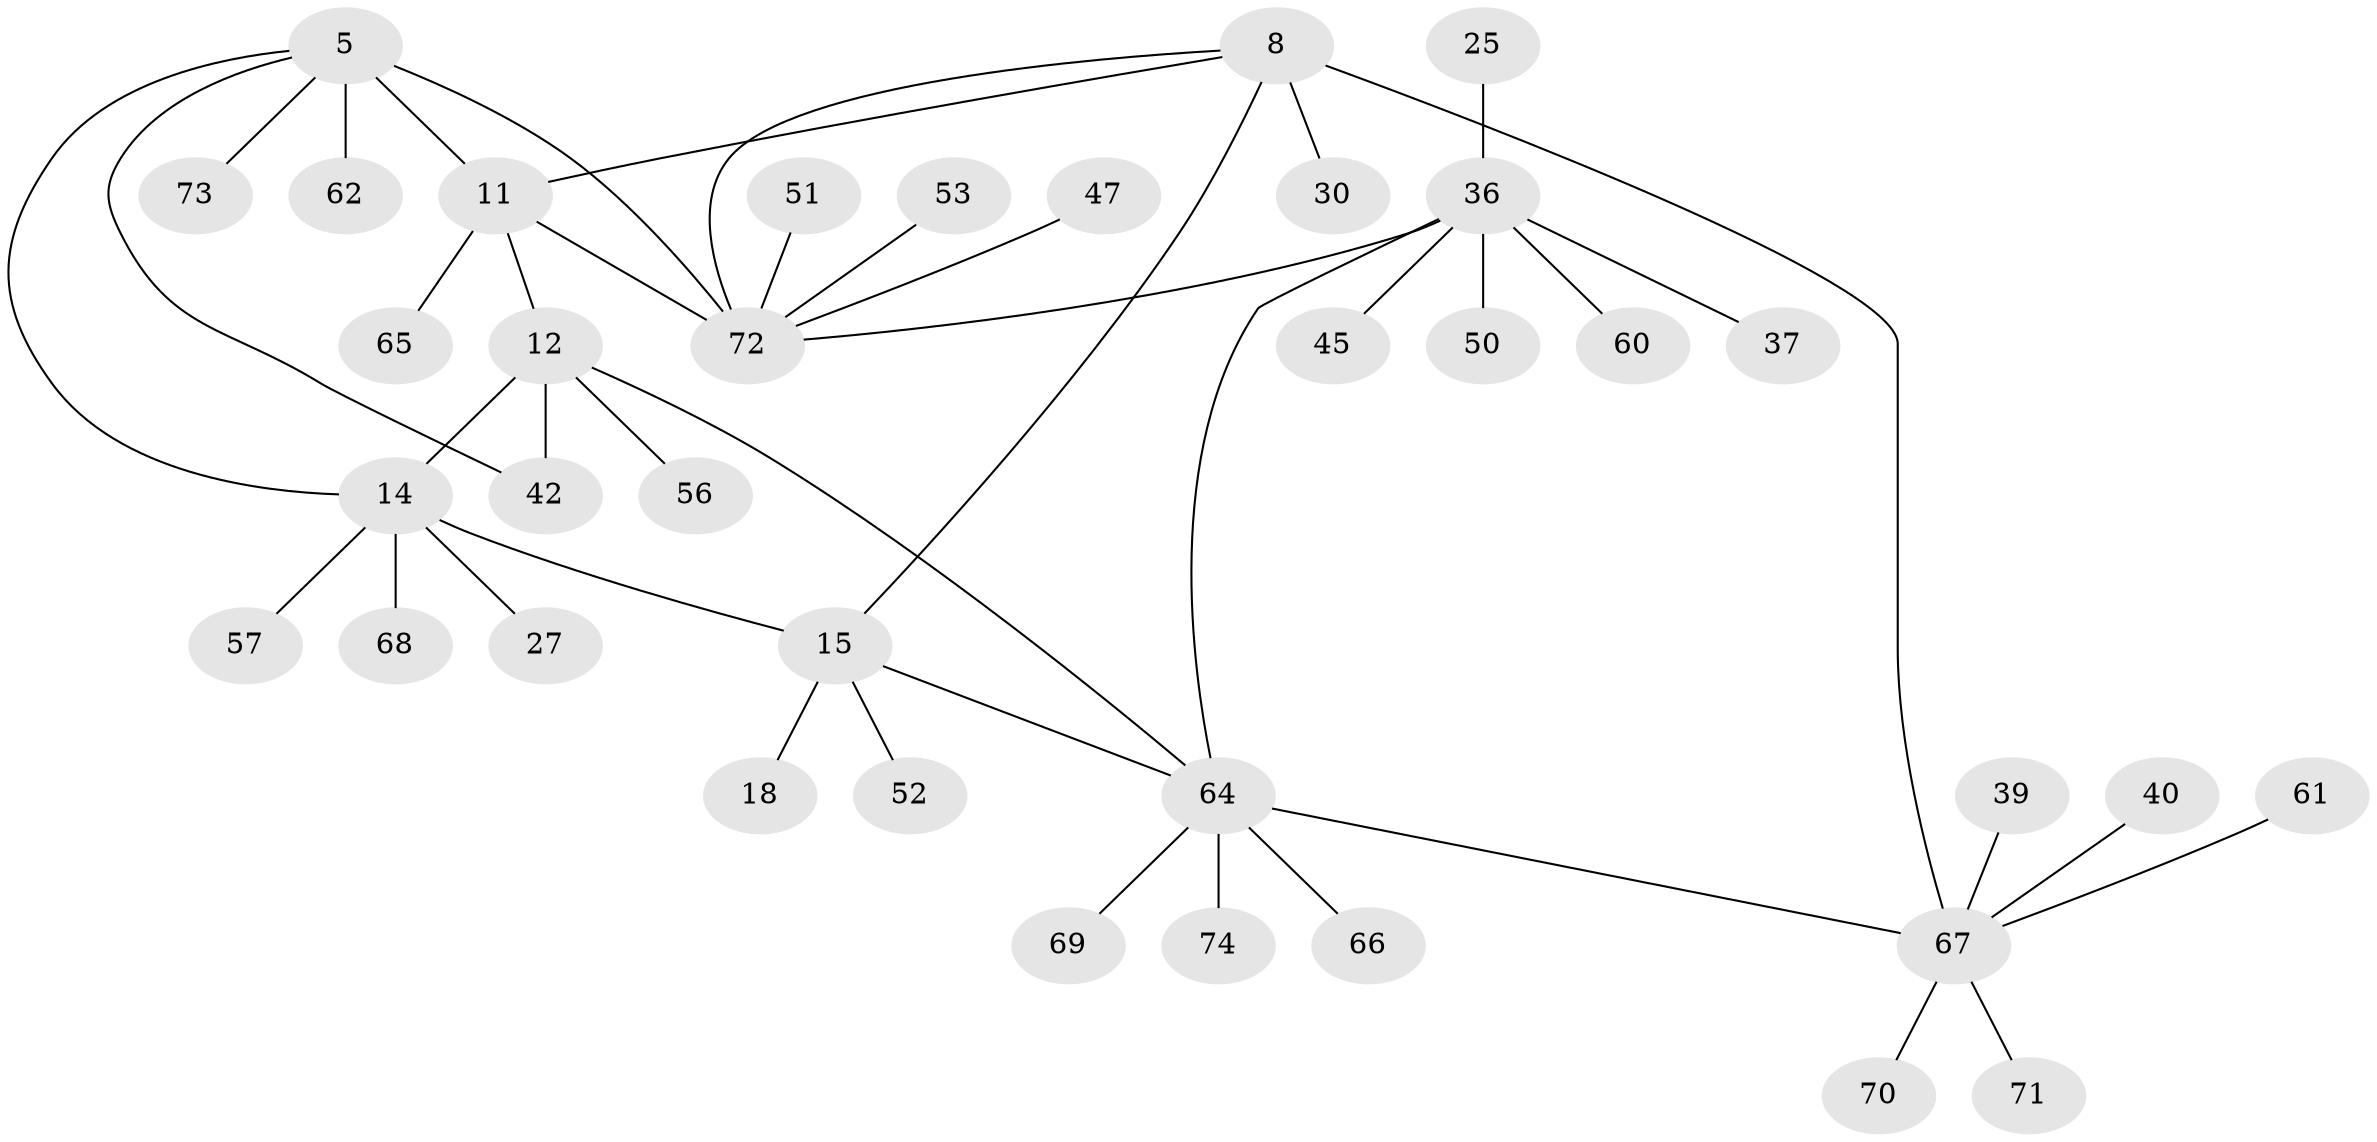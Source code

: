 // original degree distribution, {7: 0.02702702702702703, 5: 0.04054054054054054, 10: 0.013513513513513514, 2: 0.0945945945945946, 9: 0.013513513513513514, 3: 0.05405405405405406, 11: 0.013513513513513514, 4: 0.05405405405405406, 6: 0.05405405405405406, 1: 0.6351351351351351}
// Generated by graph-tools (version 1.1) at 2025/55/03/09/25 04:55:49]
// undirected, 37 vertices, 44 edges
graph export_dot {
graph [start="1"]
  node [color=gray90,style=filled];
  5 [super="+4"];
  8 [super="+7"];
  11 [super="+10"];
  12;
  14 [super="+13"];
  15;
  18;
  25;
  27 [super="+21"];
  30;
  36 [super="+3+23"];
  37;
  39;
  40;
  42 [super="+34"];
  45;
  47;
  50;
  51;
  52 [super="+41"];
  53;
  56;
  57 [super="+46"];
  60 [super="+32"];
  61;
  62 [super="+58"];
  64 [super="+2+20"];
  65;
  66;
  67 [super="+33"];
  68;
  69 [super="+35"];
  70;
  71 [super="+59"];
  72 [super="+22+63+6+48"];
  73;
  74 [super="+31"];
  5 -- 11;
  5 -- 14;
  5 -- 73;
  5 -- 42;
  5 -- 62;
  5 -- 72 [weight=2];
  8 -- 15;
  8 -- 11;
  8 -- 30;
  8 -- 72;
  8 -- 67 [weight=2];
  11 -- 12 [weight=2];
  11 -- 65;
  11 -- 72;
  12 -- 56;
  12 -- 14;
  12 -- 42;
  12 -- 64;
  14 -- 15 [weight=2];
  14 -- 68;
  14 -- 27;
  14 -- 57;
  15 -- 18;
  15 -- 52;
  15 -- 64;
  25 -- 36;
  36 -- 64 [weight=2];
  36 -- 37;
  36 -- 45;
  36 -- 50;
  36 -- 60;
  36 -- 72;
  39 -- 67;
  40 -- 67;
  47 -- 72;
  51 -- 72;
  53 -- 72;
  61 -- 67;
  64 -- 66;
  64 -- 69;
  64 -- 74;
  64 -- 67;
  67 -- 70;
  67 -- 71;
}
